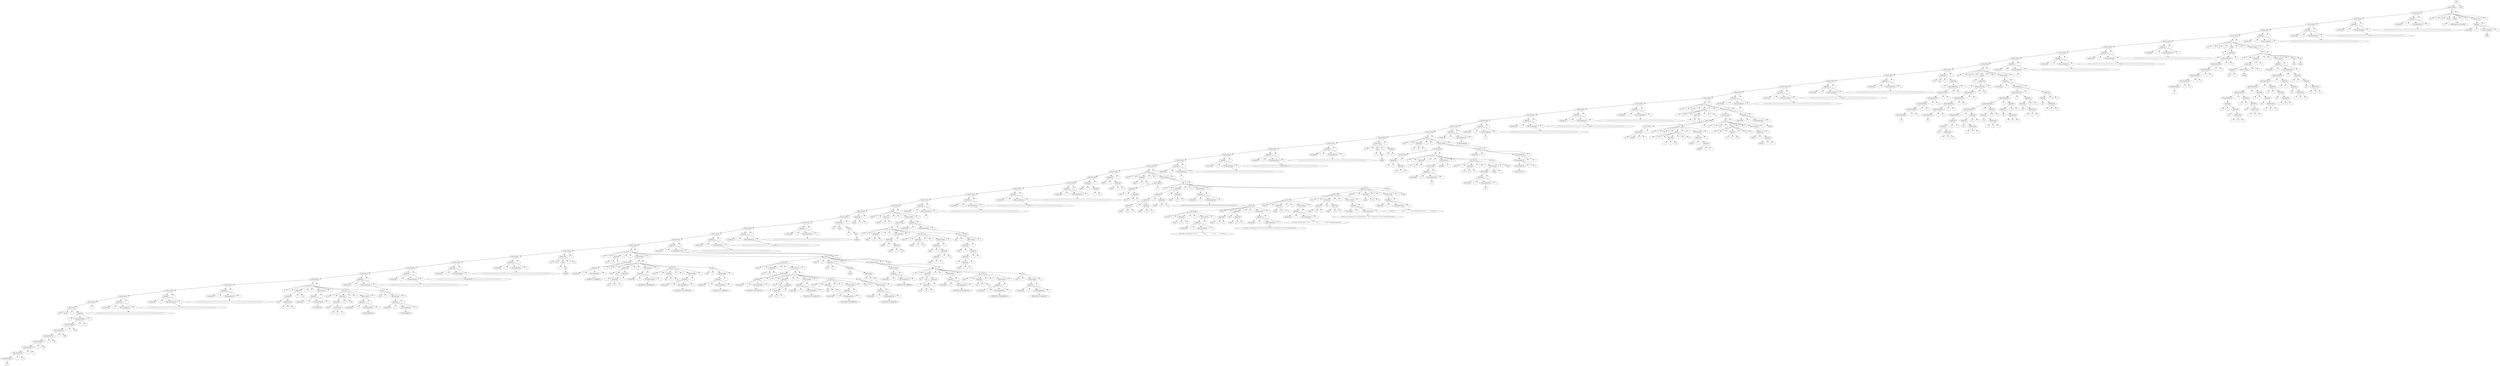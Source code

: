 digraph G {
n0[label="init"];
n1[label="instrucciones"];
n0->n1
n2[label="instrucciones"];
n1->n2
n3[label="instrucciones"];
n2->n3
n4[label="instrucciones"];
n3->n4
n5[label="instrucciones"];
n4->n5
n6[label="instrucciones"];
n5->n6
n7[label="instrucciones"];
n6->n7
n8[label="instrucciones"];
n7->n8
n9[label="instrucciones"];
n8->n9
n10[label="instrucciones"];
n9->n10
n11[label="instrucciones"];
n10->n11
n12[label="instrucciones"];
n11->n12
n13[label="instrucciones"];
n12->n13
n14[label="instrucciones"];
n13->n14
n15[label="instrucciones"];
n14->n15
n16[label="instrucciones"];
n15->n16
n17[label="instrucciones"];
n16->n17
n18[label="instrucciones"];
n17->n18
n19[label="instrucciones"];
n18->n19
n20[label="instrucciones"];
n19->n20
n21[label="instrucciones"];
n20->n21
n22[label="instrucciones"];
n21->n22
n23[label="instrucciones"];
n22->n23
n24[label="instrucciones"];
n23->n24
n25[label="instrucciones"];
n24->n25
n26[label="instrucciones"];
n25->n26
n27[label="instrucciones"];
n26->n27
n28[label="instrucciones"];
n27->n28
n29[label="instrucciones"];
n28->n29
n30[label="instrucciones"];
n29->n30
n31[label="instrucciones"];
n30->n31
n32[label="instrucciones"];
n31->n32
n33[label="instrucciones"];
n32->n33
n34[label="instrucciones"];
n33->n34
n35[label="instrucciones"];
n34->n35
n36[label="instrucciones"];
n35->n36
n37[label="instrucciones"];
n36->n37
n38[label="instrucciones"];
n37->n38
n39[label="instrucciones"];
n38->n39
n40[label="instrucciones"];
n39->n40
n41[label="instrucciones"];
n40->n41
n42[label="instrucciones"];
n41->n42
n43[label="instrucciones"];
n42->n43
n44[label="instrucciones"];
n43->n44
n45[label="instrucciones"];
n44->n45
n46[label="instrucciones"];
n45->n46
n47[label="instrucciones"];
n46->n47
n48[label="instrucciones"];
n47->n48
n49[label="instrucciones"];
n48->n49
n50[label="instrucciones"];
n49->n50
n51[label="instrucciones"];
n50->n51
n52[label="instrucciones"];
n51->n52
n53[label="instrucciones"];
n52->n53
n54[label="declaracion"];
n53->n54
n55[label="let"];
n54->n55
n56[label="array"];
n54->n56
n57[label="="];
n54->n57
n58[label="expresion"];
n54->n58
n59[label="["];
n58->n59
n60[label="lista parametros"];
n58->n60
n61[label="lista parametros"];
n60->n61
n62[label="lista parametros"];
n61->n62
n63[label="lista parametros"];
n62->n63
n64[label="lista parametros"];
n63->n64
n65[label="lista parametros"];
n64->n65
n66[label="lista parametros"];
n65->n66
n67[label="lista parametros"];
n66->n67
n68[label="32"];
n67->n68
n69[label=","];
n66->n69
n70[label="21"];
n66->n70
n71[label=","];
n65->n71
n72[label="7"];
n65->n72
n73[label=","];
n64->n73
n74[label="89"];
n64->n74
n75[label=","];
n63->n75
n76[label="56"];
n63->n76
n77[label=","];
n62->n77
n78[label="909"];
n62->n78
n79[label=","];
n61->n79
n80[label="109"];
n61->n80
n81[label=","];
n60->n81
n82[label="2"];
n60->n82
n83[label="]"];
n58->n83
n84[label=";"];
n53->n84
n85[label="imprimir"];
n52->n85
n86[label="console.log"];
n85->n86
n87[label="("];
n85->n87
n88[label="lista parametros"];
n85->n88
n89[label="======================================================================="];
n88->n89
n90[label=")"];
n85->n90
n91[label=";"];
n52->n91
n92[label="imprimir"];
n51->n92
n93[label="console.log"];
n92->n93
n94[label="("];
n92->n94
n95[label="lista parametros"];
n92->n95
n96[label="==================================IF==================================="];
n95->n96
n97[label=")"];
n92->n97
n98[label=";"];
n51->n98
n99[label="imprimir"];
n50->n99
n100[label="console.log"];
n99->n100
n101[label="("];
n99->n101
n102[label="lista parametros"];
n99->n102
n103[label="======================================================================="];
n102->n103
n104[label=")"];
n99->n104
n105[label=";"];
n50->n105
n106[label="if"];
n49->n106
n107[label="if"];
n106->n107
n108[label="("];
n106->n108
n109[label="expresion"];
n106->n109
n110[label="expresion"];
n109->n110
n111[label="array"];
n110->n111
n112[label="dimensiones"];
n110->n112
n113[label="["];
n112->n113
n114[label="4"];
n112->n114
n115[label="]"];
n112->n115
n116[label=">"];
n109->n116
n117[label="50"];
n109->n117
n118[label=")"];
n106->n118
n119[label="{"];
n106->n119
n120[label="instrucciones"];
n106->n120
n121[label="imprimir"];
n120->n121
n122[label="console.log"];
n121->n122
n123[label="("];
n121->n123
n124[label="lista parametros"];
n121->n124
n125[label="IF CORRECTO"];
n124->n125
n126[label=")"];
n121->n126
n127[label=";"];
n120->n127
n128[label="}"];
n106->n128
n129[label="else if"];
n106->n129
n130[label="else if"];
n129->n130
n131[label="("];
n129->n131
n132[label="expresion"];
n129->n132
n133[label="expresion"];
n132->n133
n134[label="array"];
n133->n134
n135[label="dimensiones"];
n133->n135
n136[label="["];
n135->n136
n137[label="4"];
n135->n137
n138[label="]"];
n135->n138
n139[label="==="];
n132->n139
n140[label="56"];
n132->n140
n141[label=")"];
n129->n141
n142[label="{"];
n129->n142
n143[label="instrucciones"];
n129->n143
n144[label="imprimir"];
n143->n144
n145[label="console.log"];
n144->n145
n146[label="("];
n144->n146
n147[label="lista parametros"];
n144->n147
n148[label="IF INCORRECTO"];
n147->n148
n149[label=")"];
n144->n149
n150[label=";"];
n143->n150
n151[label="}"];
n129->n151
n152[label="else"];
n106->n152
n153[label="else"];
n152->n153
n154[label="{"];
n152->n154
n155[label="instrucciones"];
n152->n155
n156[label="imprimir"];
n155->n156
n157[label="console.log"];
n156->n157
n158[label="("];
n156->n158
n159[label="lista parametros"];
n156->n159
n160[label="IF INCORRECTO"];
n159->n160
n161[label=")"];
n156->n161
n162[label=";"];
n155->n162
n163[label="}"];
n152->n163
n164[label=";"];
n49->n164
n165[label="imprimir"];
n48->n165
n166[label="console.log"];
n165->n166
n167[label="("];
n165->n167
n168[label="lista parametros"];
n165->n168
n169[label=""];
n168->n169
n170[label=")"];
n165->n170
n171[label=";"];
n48->n171
n172[label="imprimir"];
n47->n172
n173[label="console.log"];
n172->n173
n174[label="("];
n172->n174
n175[label="lista parametros"];
n172->n175
n176[label="======================================================================="];
n175->n176
n177[label=")"];
n172->n177
n178[label=";"];
n47->n178
n179[label="imprimir"];
n46->n179
n180[label="console.log"];
n179->n180
n181[label="("];
n179->n181
n182[label="lista parametros"];
n179->n182
n183[label="=============================IFs ANIDADOS=============================="];
n182->n183
n184[label=")"];
n179->n184
n185[label=";"];
n46->n185
n186[label="imprimir"];
n45->n186
n187[label="console.log"];
n186->n187
n188[label="("];
n186->n188
n189[label="lista parametros"];
n186->n189
n190[label="======================================================================="];
n189->n190
n191[label=")"];
n186->n191
n192[label=";"];
n45->n192
n193[label="declaracion"];
n44->n193
n194[label="let"];
n193->n194
n195[label="aux"];
n193->n195
n196[label="tipar"];
n193->n196
n197[label=":"];
n196->n197
n198[label="tipo"];
n196->n198
n199[label="number"];
n198->n199
n200[label="="];
n193->n200
n201[label="10"];
n193->n201
n202[label=";"];
n44->n202
n203[label="if"];
n43->n203
n204[label="if"];
n203->n204
n205[label="("];
n203->n205
n206[label="expresion"];
n203->n206
n207[label="aux"];
n206->n207
n208[label=">"];
n206->n208
n209[label="0"];
n206->n209
n210[label=")"];
n203->n210
n211[label="{"];
n203->n211
n212[label="instrucciones"];
n203->n212
n213[label="instrucciones"];
n212->n213
n214[label="imprimir"];
n213->n214
n215[label="console.log"];
n214->n215
n216[label="("];
n214->n216
n217[label="lista parametros"];
n214->n217
n218[label="PRIMER IF CORRECTO"];
n217->n218
n219[label=")"];
n214->n219
n220[label=";"];
n213->n220
n221[label="if"];
n212->n221
n222[label="if"];
n221->n222
n223[label="("];
n221->n223
n224[label="expresion"];
n221->n224
n225[label="true"];
n224->n225
n226[label="&&"];
n224->n226
n227[label="expresion"];
n224->n227
n228[label="("];
n227->n228
n229[label="expresion"];
n227->n229
n230[label="aux"];
n229->n230
n231[label="==="];
n229->n231
n232[label="1"];
n229->n232
n233[label=")"];
n227->n233
n234[label=")"];
n221->n234
n235[label="{"];
n221->n235
n236[label="instrucciones"];
n221->n236
n237[label="imprimir"];
n236->n237
n238[label="console.log"];
n237->n238
n239[label="("];
n237->n239
n240[label="lista parametros"];
n237->n240
n241[label="SEGUNDO IF INCORRECTO"];
n240->n241
n242[label=")"];
n237->n242
n243[label=";"];
n236->n243
n244[label="}"];
n221->n244
n245[label="else if"];
n221->n245
n246[label="else if"];
n245->n246
n247[label="("];
n245->n247
n248[label="expresion"];
n245->n248
n249[label="aux"];
n248->n249
n250[label=">"];
n248->n250
n251[label="10"];
n248->n251
n252[label=")"];
n245->n252
n253[label="{"];
n245->n253
n254[label="instrucciones"];
n245->n254
n255[label="imprimir"];
n254->n255
n256[label="console.log"];
n255->n256
n257[label="("];
n255->n257
n258[label="lista parametros"];
n255->n258
n259[label="SEGUNDO IF INCORRECTO"];
n258->n259
n260[label=")"];
n255->n260
n261[label=";"];
n254->n261
n262[label="}"];
n245->n262
n263[label="else"];
n221->n263
n264[label="else"];
n263->n264
n265[label="{"];
n263->n265
n266[label="instrucciones"];
n263->n266
n267[label="imprimir"];
n266->n267
n268[label="console.log"];
n267->n268
n269[label="("];
n267->n269
n270[label="lista parametros"];
n267->n270
n271[label="SEGUNDO IF CORRECTO"];
n270->n271
n272[label=")"];
n267->n272
n273[label=";"];
n266->n273
n274[label="}"];
n263->n274
n275[label=";"];
n212->n275
n276[label="}"];
n203->n276
n277[label="else if"];
n203->n277
n278[label="else if"];
n277->n278
n279[label="else if"];
n278->n279
n280[label="("];
n278->n280
n281[label="expresion"];
n278->n281
n282[label="aux"];
n281->n282
n283[label="<="];
n281->n283
n284[label="3"];
n281->n284
n285[label=")"];
n278->n285
n286[label="{"];
n278->n286
n287[label="instrucciones"];
n278->n287
n288[label="instrucciones"];
n287->n288
n289[label="imprimir"];
n288->n289
n290[label="console.log"];
n289->n290
n291[label="("];
n289->n291
n292[label="lista parametros"];
n289->n292
n293[label="PRIMER IF INCORRECTO"];
n292->n293
n294[label=")"];
n289->n294
n295[label=";"];
n288->n295
n296[label="if"];
n287->n296
n297[label="if"];
n296->n297
n298[label="("];
n296->n298
n299[label="expresion"];
n296->n299
n300[label="true"];
n299->n300
n301[label="&&"];
n299->n301
n302[label="expresion"];
n299->n302
n303[label="("];
n302->n303
n304[label="expresion"];
n302->n304
n305[label="aux"];
n304->n305
n306[label="==="];
n304->n306
n307[label="1"];
n304->n307
n308[label=")"];
n302->n308
n309[label=")"];
n296->n309
n310[label="{"];
n296->n310
n311[label="instrucciones"];
n296->n311
n312[label="imprimir"];
n311->n312
n313[label="console.log"];
n312->n313
n314[label="("];
n312->n314
n315[label="lista parametros"];
n312->n315
n316[label="SEGUNDO IF INCORRECTO"];
n315->n316
n317[label=")"];
n312->n317
n318[label=";"];
n311->n318
n319[label="}"];
n296->n319
n320[label="else if"];
n296->n320
n321[label="else if"];
n320->n321
n322[label="("];
n320->n322
n323[label="expresion"];
n320->n323
n324[label="aux"];
n323->n324
n325[label=">"];
n323->n325
n326[label="10"];
n323->n326
n327[label=")"];
n320->n327
n328[label="{"];
n320->n328
n329[label="instrucciones"];
n320->n329
n330[label="imprimir"];
n329->n330
n331[label="console.log"];
n330->n331
n332[label="("];
n330->n332
n333[label="lista parametros"];
n330->n333
n334[label="SEGUNDO IF INCORRECTO"];
n333->n334
n335[label=")"];
n330->n335
n336[label=";"];
n329->n336
n337[label="}"];
n320->n337
n338[label="else"];
n296->n338
n339[label="else"];
n338->n339
n340[label="{"];
n338->n340
n341[label="instrucciones"];
n338->n341
n342[label="imprimir"];
n341->n342
n343[label="console.log"];
n342->n343
n344[label="("];
n342->n344
n345[label="lista parametros"];
n342->n345
n346[label="SEGUNDO IF CORRECTO"];
n345->n346
n347[label=")"];
n342->n347
n348[label=";"];
n341->n348
n349[label="}"];
n338->n349
n350[label=";"];
n287->n350
n351[label="}"];
n278->n351
n352[label="else if"];
n277->n352
n353[label="("];
n277->n353
n354[label="expresion"];
n277->n354
n355[label="aux"];
n354->n355
n356[label="==="];
n354->n356
n357[label="expresion"];
n354->n357
n358[label="array"];
n357->n358
n359[label="dimensiones"];
n357->n359
n360[label="["];
n359->n360
n361[label="4"];
n359->n361
n362[label="]"];
n359->n362
n363[label=")"];
n277->n363
n364[label="{"];
n277->n364
n365[label="instrucciones"];
n277->n365
n366[label="instrucciones"];
n365->n366
n367[label="imprimir"];
n366->n367
n368[label="console.log"];
n367->n368
n369[label="("];
n367->n369
n370[label="lista parametros"];
n367->n370
n371[label="PRIMER IF INCORRECTO"];
n370->n371
n372[label=")"];
n367->n372
n373[label=";"];
n366->n373
n374[label="if"];
n365->n374
n375[label="if"];
n374->n375
n376[label="("];
n374->n376
n377[label="expresion"];
n374->n377
n378[label="true"];
n377->n378
n379[label="&&"];
n377->n379
n380[label="expresion"];
n377->n380
n381[label="("];
n380->n381
n382[label="expresion"];
n380->n382
n383[label="aux"];
n382->n383
n384[label="==="];
n382->n384
n385[label="1"];
n382->n385
n386[label=")"];
n380->n386
n387[label=")"];
n374->n387
n388[label="{"];
n374->n388
n389[label="instrucciones"];
n374->n389
n390[label="imprimir"];
n389->n390
n391[label="console.log"];
n390->n391
n392[label="("];
n390->n392
n393[label="lista parametros"];
n390->n393
n394[label="SEGUNDO IF INCORRECTO"];
n393->n394
n395[label=")"];
n390->n395
n396[label=";"];
n389->n396
n397[label="}"];
n374->n397
n398[label="else if"];
n374->n398
n399[label="else if"];
n398->n399
n400[label="("];
n398->n400
n401[label="expresion"];
n398->n401
n402[label="aux"];
n401->n402
n403[label=">"];
n401->n403
n404[label="10"];
n401->n404
n405[label=")"];
n398->n405
n406[label="{"];
n398->n406
n407[label="instrucciones"];
n398->n407
n408[label="imprimir"];
n407->n408
n409[label="console.log"];
n408->n409
n410[label="("];
n408->n410
n411[label="lista parametros"];
n408->n411
n412[label="SEGUNDO IF INCORRECTO"];
n411->n412
n413[label=")"];
n408->n413
n414[label=";"];
n407->n414
n415[label="}"];
n398->n415
n416[label="else"];
n374->n416
n417[label="else"];
n416->n417
n418[label="{"];
n416->n418
n419[label="instrucciones"];
n416->n419
n420[label="imprimir"];
n419->n420
n421[label="console.log"];
n420->n421
n422[label="("];
n420->n422
n423[label="lista parametros"];
n420->n423
n424[label="SEGUNDO IF CORRECTO"];
n423->n424
n425[label=")"];
n420->n425
n426[label=";"];
n419->n426
n427[label="}"];
n416->n427
n428[label=";"];
n365->n428
n429[label="}"];
n277->n429
n430[label="else"];
n203->n430
n431[label="none"];
n430->n431
n432[label=";"];
n43->n432
n433[label="imprimir"];
n42->n433
n434[label="console.log"];
n433->n434
n435[label="("];
n433->n435
n436[label="lista parametros"];
n433->n436
n437[label=""];
n436->n437
n438[label=")"];
n433->n438
n439[label=";"];
n42->n439
n440[label="imprimir"];
n41->n440
n441[label="console.log"];
n440->n441
n442[label="("];
n440->n442
n443[label="lista parametros"];
n440->n443
n444[label="======================================================================="];
n443->n444
n445[label=")"];
n440->n445
n446[label=";"];
n41->n446
n447[label="imprimir"];
n40->n447
n448[label="console.log"];
n447->n448
n449[label="("];
n447->n449
n450[label="lista parametros"];
n447->n450
n451[label="=================================WHILE================================="];
n450->n451
n452[label=")"];
n447->n452
n453[label=";"];
n40->n453
n454[label="imprimir"];
n39->n454
n455[label="console.log"];
n454->n455
n456[label="("];
n454->n456
n457[label="lista parametros"];
n454->n457
n458[label="======================================================================="];
n457->n458
n459[label=")"];
n454->n459
n460[label=";"];
n39->n460
n461[label="declaracion"];
n38->n461
n462[label="let"];
n461->n462
n463[label="index"];
n461->n463
n464[label="tipar"];
n461->n464
n465[label=":"];
n464->n465
n466[label="tipo"];
n464->n466
n467[label="number"];
n466->n467
n468[label=";"];
n38->n468
n469[label="asignacion"];
n37->n469
n470[label="index"];
n469->n470
n471[label="="];
n469->n471
n472[label="0"];
n469->n472
n473[label=";"];
n37->n473
n474[label="while"];
n36->n474
n475[label="while"];
n474->n475
n476[label="("];
n474->n476
n477[label="expresion"];
n474->n477
n478[label="index"];
n477->n478
n479[label=">="];
n477->n479
n480[label="0"];
n477->n480
n481[label=")"];
n474->n481
n482[label="{"];
n474->n482
n483[label="instrucciones"];
n474->n483
n484[label="instrucciones"];
n483->n484
n485[label="if"];
n484->n485
n486[label="if"];
n485->n486
n487[label="("];
n485->n487
n488[label="expresion"];
n485->n488
n489[label="index"];
n488->n489
n490[label="==="];
n488->n490
n491[label="0"];
n488->n491
n492[label=")"];
n485->n492
n493[label="{"];
n485->n493
n494[label="instrucciones"];
n485->n494
n495[label="asignacion"];
n494->n495
n496[label="index"];
n495->n496
n497[label="="];
n495->n497
n498[label="expresion"];
n495->n498
n499[label="index"];
n498->n499
n500[label="+"];
n498->n500
n501[label="100"];
n498->n501
n502[label=";"];
n494->n502
n503[label="}"];
n485->n503
n504[label="else if"];
n485->n504
n505[label="else if"];
n504->n505
n506[label="("];
n504->n506
n507[label="expresion"];
n504->n507
n508[label="index"];
n507->n508
n509[label=">"];
n507->n509
n510[label="50"];
n507->n510
n511[label=")"];
n504->n511
n512[label="{"];
n504->n512
n513[label="instrucciones"];
n504->n513
n514[label="asignacion"];
n513->n514
n515[label="index"];
n514->n515
n516[label="="];
n514->n516
n517[label="expresion"];
n514->n517
n518[label="expresion"];
n517->n518
n519[label="index"];
n518->n519
n520[label="/"];
n518->n520
n521[label="2"];
n518->n521
n522[label="-"];
n517->n522
n523[label="25"];
n517->n523
n524[label=";"];
n513->n524
n525[label="}"];
n504->n525
n526[label="else"];
n485->n526
n527[label="else"];
n526->n527
n528[label="{"];
n526->n528
n529[label="instrucciones"];
n526->n529
n530[label="asignacion"];
n529->n530
n531[label="index"];
n530->n531
n532[label="="];
n530->n532
n533[label="expresion"];
n530->n533
n534[label="expresion"];
n533->n534
n535[label="("];
n534->n535
n536[label="expresion"];
n534->n536
n537[label="index"];
n536->n537
n538[label="/"];
n536->n538
n539[label="2"];
n536->n539
n540[label=")"];
n534->n540
n541[label="-"];
n533->n541
n542[label="1"];
n533->n542
n543[label=";"];
n529->n543
n544[label="}"];
n526->n544
n545[label=";"];
n484->n545
n546[label="imprimir"];
n483->n546
n547[label="console.log"];
n546->n547
n548[label="("];
n546->n548
n549[label="lista parametros"];
n546->n549
n550[label="index"];
n549->n550
n551[label=")"];
n546->n551
n552[label=";"];
n483->n552
n553[label="}"];
n474->n553
n554[label=";"];
n36->n554
n555[label="imprimir"];
n35->n555
n556[label="console.log"];
n555->n556
n557[label="("];
n555->n557
n558[label="lista parametros"];
n555->n558
n559[label=""];
n558->n559
n560[label=")"];
n555->n560
n561[label=";"];
n35->n561
n562[label="imprimir"];
n34->n562
n563[label="console.log"];
n562->n563
n564[label="("];
n562->n564
n565[label="lista parametros"];
n562->n565
n566[label="======================================================================="];
n565->n566
n567[label=")"];
n562->n567
n568[label=";"];
n34->n568
n569[label="imprimir"];
n33->n569
n570[label="console.log"];
n569->n570
n571[label="("];
n569->n571
n572[label="lista parametros"];
n569->n572
n573[label="================================WHILE-2================================"];
n572->n573
n574[label=")"];
n569->n574
n575[label=";"];
n33->n575
n576[label="imprimir"];
n32->n576
n577[label="console.log"];
n576->n577
n578[label="("];
n576->n578
n579[label="lista parametros"];
n576->n579
n580[label="======================================================================="];
n579->n580
n581[label=")"];
n576->n581
n582[label=";"];
n32->n582
n583[label="asignacion"];
n31->n583
n584[label="index"];
n583->n584
n585[label="="];
n583->n585
n586[label="expresion"];
n583->n586
n587[label="-"];
n586->n587
n588[label="2"];
n586->n588
n589[label=";"];
n31->n589
n590[label="asignacion"];
n30->n590
n591[label="index"];
n590->n591
n592[label="="];
n590->n592
n593[label="expresion"];
n590->n593
n594[label="index"];
n593->n594
n595[label="+"];
n593->n595
n596[label="1"];
n593->n596
n597[label=";"];
n30->n597
n598[label="while"];
n29->n598
n599[label="while"];
n598->n599
n600[label="("];
n598->n600
n601[label="expresion"];
n598->n601
n602[label="index"];
n601->n602
n603[label="!=="];
n601->n603
n604[label="12"];
n601->n604
n605[label=")"];
n598->n605
n606[label="{"];
n598->n606
n607[label="instrucciones"];
n598->n607
n608[label="instrucciones"];
n607->n608
n609[label="asignacion"];
n608->n609
n610[label="index"];
n609->n610
n611[label="="];
n609->n611
n612[label="expresion"];
n609->n612
n613[label="index"];
n612->n613
n614[label="+"];
n612->n614
n615[label="1"];
n612->n615
n616[label=";"];
n608->n616
n617[label="if"];
n607->n617
n618[label="if"];
n617->n618
n619[label="("];
n617->n619
n620[label="expresion"];
n617->n620
n621[label="expresion"];
n620->n621
n622[label="expresion"];
n621->n622
n623[label="expresion"];
n622->n623
n624[label="index"];
n623->n624
n625[label="==="];
n623->n625
n626[label="0"];
n623->n626
n627[label="||"];
n622->n627
n628[label="expresion"];
n622->n628
n629[label="index"];
n628->n629
n630[label="==="];
n628->n630
n631[label="1"];
n628->n631
n632[label="||"];
n621->n632
n633[label="expresion"];
n621->n633
n634[label="index"];
n633->n634
n635[label="==="];
n633->n635
n636[label="11"];
n633->n636
n637[label="||"];
n620->n637
n638[label="expresion"];
n620->n638
n639[label="index"];
n638->n639
n640[label="==="];
n638->n640
n641[label="12"];
n638->n641
n642[label=")"];
n617->n642
n643[label="{"];
n617->n643
n644[label="instrucciones"];
n617->n644
n645[label="imprimir"];
n644->n645
n646[label="console.log"];
n645->n646
n647[label="("];
n645->n647
n648[label="lista parametros"];
n645->n648
n649[label="*********************************************************************************************************"];
n648->n649
n650[label=")"];
n645->n650
n651[label=";"];
n644->n651
n652[label="}"];
n617->n652
n653[label="else if"];
n617->n653
n654[label="else if"];
n653->n654
n655[label="else if"];
n654->n655
n656[label="else if"];
n655->n656
n657[label="else if"];
n656->n657
n658[label="else if"];
n657->n658
n659[label="("];
n657->n659
n660[label="expresion"];
n657->n660
n661[label="index"];
n660->n661
n662[label="==="];
n660->n662
n663[label="2"];
n660->n663
n664[label=")"];
n657->n664
n665[label="{"];
n657->n665
n666[label="instrucciones"];
n657->n666
n667[label="imprimir"];
n666->n667
n668[label="console.log"];
n667->n668
n669[label="("];
n667->n669
n670[label="lista parametros"];
n667->n670
n671[label="**********  ***************  ******                 ******                 ******              **********"];
n670->n671
n672[label=")"];
n667->n672
n673[label=";"];
n666->n673
n674[label="}"];
n657->n674
n675[label="else if"];
n656->n675
n676[label="("];
n656->n676
n677[label="expresion"];
n656->n677
n678[label="expresion"];
n677->n678
n679[label="index"];
n678->n679
n680[label=">="];
n678->n680
n681[label="3"];
n678->n681
n682[label="&&"];
n677->n682
n683[label="expresion"];
n677->n683
n684[label="index"];
n683->n684
n685[label="<="];
n683->n685
n686[label="5"];
n683->n686
n687[label=")"];
n656->n687
n688[label="{"];
n656->n688
n689[label="instrucciones"];
n656->n689
n690[label="imprimir"];
n689->n690
n691[label="console.log"];
n690->n691
n692[label="("];
n690->n692
n693[label="lista parametros"];
n690->n693
n694[label="**********  ***************  ******  *********************  *************  ******  **********************"];
n693->n694
n695[label=")"];
n690->n695
n696[label=";"];
n689->n696
n697[label="}"];
n656->n697
n698[label="else if"];
n655->n698
n699[label="("];
n655->n699
n700[label="expresion"];
n655->n700
n701[label="index"];
n700->n701
n702[label="==="];
n700->n702
n703[label="6"];
n700->n703
n704[label=")"];
n655->n704
n705[label="{"];
n655->n705
n706[label="instrucciones"];
n655->n706
n707[label="imprimir"];
n706->n707
n708[label="console.log"];
n707->n708
n709[label="("];
n707->n709
n710[label="lista parametros"];
n707->n710
n711[label="**********  ***************  ******                 ******                 ******  **********************"];
n710->n711
n712[label=")"];
n707->n712
n713[label=";"];
n706->n713
n714[label="}"];
n655->n714
n715[label="else if"];
n654->n715
n716[label="("];
n654->n716
n717[label="expresion"];
n654->n717
n718[label="expresion"];
n717->n718
n719[label="index"];
n718->n719
n720[label=">="];
n718->n720
n721[label="7"];
n718->n721
n722[label="&&"];
n717->n722
n723[label="expresion"];
n717->n723
n724[label="index"];
n723->n724
n725[label="<="];
n723->n725
n726[label="9"];
n723->n726
n727[label=")"];
n654->n727
n728[label="{"];
n654->n728
n729[label="instrucciones"];
n654->n729
n730[label="imprimir"];
n729->n730
n731[label="console.log"];
n730->n731
n732[label="("];
n730->n732
n733[label="lista parametros"];
n730->n733
n734[label="**********  ***************  ********************   ******  *************  ******  **********************"];
n733->n734
n735[label=")"];
n730->n735
n736[label=";"];
n729->n736
n737[label="}"];
n654->n737
n738[label="else if"];
n653->n738
n739[label="("];
n653->n739
n740[label="expresion"];
n653->n740
n741[label="index"];
n740->n741
n742[label="==="];
n740->n742
n743[label="10"];
n740->n743
n744[label=")"];
n653->n744
n745[label="{"];
n653->n745
n746[label="instrucciones"];
n653->n746
n747[label="imprimir"];
n746->n747
n748[label="console.log"];
n747->n748
n749[label="("];
n747->n749
n750[label="lista parametros"];
n747->n750
n751[label="**********                   ******                 ******  *************  ******              **********"];
n750->n751
n752[label=")"];
n747->n752
n753[label=";"];
n746->n753
n754[label="}"];
n653->n754
n755[label="else"];
n617->n755
n756[label="none"];
n755->n756
n757[label=";"];
n607->n757
n758[label="}"];
n598->n758
n759[label=";"];
n29->n759
n760[label="imprimir"];
n28->n760
n761[label="console.log"];
n760->n761
n762[label="("];
n760->n762
n763[label="lista parametros"];
n760->n763
n764[label=""];
n763->n764
n765[label=")"];
n760->n765
n766[label=";"];
n28->n766
n767[label="imprimir"];
n27->n767
n768[label="console.log"];
n767->n768
n769[label="("];
n767->n769
n770[label="lista parametros"];
n767->n770
n771[label="======================================================================="];
n770->n771
n772[label=")"];
n767->n772
n773[label=";"];
n27->n773
n774[label="imprimir"];
n26->n774
n775[label="console.log"];
n774->n775
n776[label="("];
n774->n776
n777[label="lista parametros"];
n774->n777
n778[label="=============================TRANSFERENCIA============================="];
n777->n778
n779[label=")"];
n774->n779
n780[label=";"];
n26->n780
n781[label="imprimir"];
n25->n781
n782[label="console.log"];
n781->n782
n783[label="("];
n781->n783
n784[label="lista parametros"];
n781->n784
n785[label="======================================================================="];
n784->n785
n786[label=")"];
n781->n786
n787[label=";"];
n25->n787
n788[label="declaracion"];
n24->n788
n789[label="let"];
n788->n789
n790[label="a"];
n788->n790
n791[label="tipar"];
n788->n791
n792[label=":"];
n791->n792
n793[label="tipo"];
n791->n793
n794[label="number"];
n793->n794
n795[label="="];
n788->n795
n796[label="expresion"];
n788->n796
n797[label="-"];
n796->n797
n798[label="1"];
n796->n798
n799[label=";"];
n24->n799
n800[label="while"];
n23->n800
n801[label="while"];
n800->n801
n802[label="("];
n800->n802
n803[label="expresion"];
n800->n803
n804[label="a"];
n803->n804
n805[label="<"];
n803->n805
n806[label="5"];
n803->n806
n807[label=")"];
n800->n807
n808[label="{"];
n800->n808
n809[label="instrucciones"];
n800->n809
n810[label="instrucciones"];
n809->n810
n811[label="instrucciones"];
n810->n811
n812[label="asignacion"];
n811->n812
n813[label="a"];
n812->n813
n814[label="="];
n812->n814
n815[label="expresion"];
n812->n815
n816[label="a"];
n815->n816
n817[label="+"];
n815->n817
n818[label="1"];
n815->n818
n819[label=";"];
n811->n819
n820[label="if"];
n810->n820
n821[label="if"];
n820->n821
n822[label="("];
n820->n822
n823[label="expresion"];
n820->n823
n824[label="a"];
n823->n824
n825[label="==="];
n823->n825
n826[label="3"];
n823->n826
n827[label=")"];
n820->n827
n828[label="{"];
n820->n828
n829[label="instrucciones"];
n820->n829
n830[label="instrucciones"];
n829->n830
n831[label="imprimir"];
n830->n831
n832[label="console.log"];
n831->n832
n833[label="("];
n831->n833
n834[label="lista parametros"];
n831->n834
n835[label="a"];
n834->n835
n836[label=")"];
n831->n836
n837[label=";"];
n830->n837
n838[label="continue"];
n829->n838
n839[label=";"];
n829->n839
n840[label="}"];
n820->n840
n841[label="else if"];
n820->n841
n842[label="else if"];
n841->n842
n843[label="("];
n841->n843
n844[label="expresion"];
n841->n844
n845[label="a"];
n844->n845
n846[label="==="];
n844->n846
n847[label="4"];
n844->n847
n848[label=")"];
n841->n848
n849[label="{"];
n841->n849
n850[label="instrucciones"];
n841->n850
n851[label="instrucciones"];
n850->n851
n852[label="imprimir"];
n851->n852
n853[label="console.log"];
n852->n853
n854[label="("];
n852->n854
n855[label="lista parametros"];
n852->n855
n856[label="b"];
n855->n856
n857[label=")"];
n852->n857
n858[label=";"];
n851->n858
n859[label="break"];
n850->n859
n860[label=";"];
n850->n860
n861[label="}"];
n841->n861
n862[label="else"];
n820->n862
n863[label="none"];
n862->n863
n864[label=";"];
n810->n864
n865[label="imprimir"];
n809->n865
n866[label="console.log"];
n865->n866
n867[label="("];
n865->n867
n868[label="lista parametros"];
n865->n868
n869[label="lista parametros"];
n868->n869
n870[label="lista parametros"];
n869->n870
n871[label="El valor de a es: "];
n870->n871
n872[label=","];
n869->n872
n873[label="a"];
n869->n873
n874[label=","];
n868->n874
n875[label=", "];
n868->n875
n876[label=")"];
n865->n876
n877[label=";"];
n809->n877
n878[label="}"];
n800->n878
n879[label=";"];
n23->n879
n880[label="imprimir"];
n22->n880
n881[label="console.log"];
n880->n881
n882[label="("];
n880->n882
n883[label="lista parametros"];
n880->n883
n884[label="Se debió imprimir"];
n883->n884
n885[label=")"];
n880->n885
n886[label=";"];
n22->n886
n887[label="imprimir"];
n21->n887
n888[label="console.log"];
n887->n888
n889[label="("];
n887->n889
n890[label="lista parametros"];
n887->n890
n891[label=""];
n890->n891
n892[label=")"];
n887->n892
n893[label=";"];
n21->n893
n894[label="imprimir"];
n20->n894
n895[label="console.log"];
n894->n895
n896[label="("];
n894->n896
n897[label="lista parametros"];
n894->n897
n898[label="======================================================================="];
n897->n898
n899[label=")"];
n894->n899
n900[label=";"];
n20->n900
n901[label="imprimir"];
n19->n901
n902[label="console.log"];
n901->n902
n903[label="("];
n901->n903
n904[label="lista parametros"];
n901->n904
n905[label="==================================FOR=================================="];
n904->n905
n906[label=")"];
n901->n906
n907[label=";"];
n19->n907
n908[label="imprimir"];
n18->n908
n909[label="console.log"];
n908->n909
n910[label="("];
n908->n910
n911[label="lista parametros"];
n908->n911
n912[label="======================================================================="];
n911->n912
n913[label=")"];
n908->n913
n914[label=";"];
n18->n914
n915[label="for"];
n17->n915
n916[label="for"];
n915->n916
n917[label="("];
n915->n917
n918[label="let"];
n915->n918
n919[label="i"];
n915->n919
n920[label="rango"];
n915->n920
n921[label="="];
n920->n921
n922[label="0"];
n920->n922
n923[label=";"];
n920->n923
n924[label="expresion"];
n920->n924
n925[label="i"];
n924->n925
n926[label="<="];
n924->n926
n927[label="9"];
n924->n927
n928[label=";"];
n920->n928
n929[label="i"];
n920->n929
n930[label="++"];
n920->n930
n931[label=")"];
n915->n931
n932[label="{"];
n915->n932
n933[label="instrucciones"];
n915->n933
n934[label="instrucciones"];
n933->n934
n935[label="instrucciones"];
n934->n935
n936[label="instrucciones"];
n935->n936
n937[label="declaracion"];
n936->n937
n938[label="let"];
n937->n938
n939[label="output"];
n937->n939
n940[label="="];
n937->n940
n941[label=""];
n937->n941
n942[label=";"];
n936->n942
n943[label="for"];
n935->n943
n944[label="for"];
n943->n944
n945[label="("];
n943->n945
n946[label="let"];
n943->n946
n947[label="j"];
n943->n947
n948[label="rango"];
n943->n948
n949[label="="];
n948->n949
n950[label="0"];
n948->n950
n951[label=";"];
n948->n951
n952[label="expresion"];
n948->n952
n953[label="j"];
n952->n953
n954[label="<"];
n952->n954
n955[label="10"];
n952->n955
n956[label=";"];
n948->n956
n957[label="j"];
n948->n957
n958[label="++"];
n948->n958
n959[label=")"];
n943->n959
n960[label="{"];
n943->n960
n961[label="instrucciones"];
n943->n961
n962[label="asignacion"];
n961->n962
n963[label="output"];
n962->n963
n964[label="="];
n962->n964
n965[label="expresion"];
n962->n965
n966[label="output"];
n965->n966
n967[label="+"];
n965->n967
n968[label=" "];
n965->n968
n969[label=";"];
n961->n969
n970[label="}"];
n943->n970
n971[label=";"];
n935->n971
n972[label="for"];
n934->n972
n973[label="for"];
n972->n973
n974[label="("];
n972->n974
n975[label="let"];
n972->n975
n976[label="k"];
n972->n976
n977[label="rango"];
n972->n977
n978[label="="];
n977->n978
n979[label="0"];
n977->n979
n980[label=";"];
n977->n980
n981[label="expresion"];
n977->n981
n982[label="k"];
n981->n982
n983[label="<"];
n981->n983
n984[label="10"];
n981->n984
n985[label=";"];
n977->n985
n986[label="k"];
n977->n986
n987[label="++"];
n977->n987
n988[label=")"];
n972->n988
n989[label="{"];
n972->n989
n990[label="instrucciones"];
n972->n990
n991[label="asignacion"];
n990->n991
n992[label="output"];
n991->n992
n993[label="="];
n991->n993
n994[label="expresion"];
n991->n994
n995[label="output"];
n994->n995
n996[label="+"];
n994->n996
n997[label="* "];
n994->n997
n998[label=";"];
n990->n998
n999[label="}"];
n972->n999
n1000[label=";"];
n934->n1000
n1001[label="imprimir"];
n933->n1001
n1002[label="console.log"];
n1001->n1002
n1003[label="("];
n1001->n1003
n1004[label="lista parametros"];
n1001->n1004
n1005[label="output"];
n1004->n1005
n1006[label=")"];
n1001->n1006
n1007[label=";"];
n933->n1007
n1008[label="}"];
n915->n1008
n1009[label=";"];
n17->n1009
n1010[label="imprimir"];
n16->n1010
n1011[label="console.log"];
n1010->n1011
n1012[label="("];
n1010->n1012
n1013[label="lista parametros"];
n1010->n1013
n1014[label=""];
n1013->n1014
n1015[label=")"];
n1010->n1015
n1016[label=";"];
n16->n1016
n1017[label="imprimir"];
n15->n1017
n1018[label="console.log"];
n1017->n1018
n1019[label="("];
n1017->n1019
n1020[label="lista parametros"];
n1017->n1020
n1021[label="======================================================================="];
n1020->n1021
n1022[label=")"];
n1017->n1022
n1023[label=";"];
n15->n1023
n1024[label="imprimir"];
n14->n1024
n1025[label="console.log"];
n1024->n1025
n1026[label="("];
n1024->n1026
n1027[label="lista parametros"];
n1024->n1027
n1028[label="=================================FOR-2================================="];
n1027->n1028
n1029[label=")"];
n1024->n1029
n1030[label=";"];
n14->n1030
n1031[label="imprimir"];
n13->n1031
n1032[label="console.log"];
n1031->n1032
n1033[label="("];
n1031->n1033
n1034[label="lista parametros"];
n1031->n1034
n1035[label="======================================================================="];
n1034->n1035
n1036[label=")"];
n1031->n1036
n1037[label=";"];
n13->n1037
n1038[label="declaracion"];
n12->n1038
n1039[label="let"];
n1038->n1039
n1040[label="arr"];
n1038->n1040
n1041[label="="];
n1038->n1041
n1042[label="expresion"];
n1038->n1042
n1043[label="["];
n1042->n1043
n1044[label="lista parametros"];
n1042->n1044
n1045[label="lista parametros"];
n1044->n1045
n1046[label="lista parametros"];
n1045->n1046
n1047[label="lista parametros"];
n1046->n1047
n1048[label="lista parametros"];
n1047->n1048
n1049[label="lista parametros"];
n1048->n1049
n1050[label="1"];
n1049->n1050
n1051[label=","];
n1048->n1051
n1052[label="2"];
n1048->n1052
n1053[label=","];
n1047->n1053
n1054[label="3"];
n1047->n1054
n1055[label=","];
n1046->n1055
n1056[label="4"];
n1046->n1056
n1057[label=","];
n1045->n1057
n1058[label="5"];
n1045->n1058
n1059[label=","];
n1044->n1059
n1060[label="6"];
n1044->n1060
n1061[label="]"];
n1042->n1061
n1062[label=";"];
n12->n1062
n1063[label="for"];
n11->n1063
n1064[label="for"];
n1063->n1064
n1065[label="("];
n1063->n1065
n1066[label="let"];
n1063->n1066
n1067[label="i"];
n1063->n1067
n1068[label="rango"];
n1063->n1068
n1069[label="of"];
n1068->n1069
n1070[label="expresion"];
n1068->n1070
n1071[label="["];
n1070->n1071
n1072[label="lista parametros"];
n1070->n1072
n1073[label="lista parametros"];
n1072->n1073
n1074[label="lista parametros"];
n1073->n1074
n1075[label="lista parametros"];
n1074->n1075
n1076[label="lista parametros"];
n1075->n1076
n1077[label="lista parametros"];
n1076->n1077
n1078[label="1"];
n1077->n1078
n1079[label=","];
n1076->n1079
n1080[label="2"];
n1076->n1080
n1081[label=","];
n1075->n1081
n1082[label="3"];
n1075->n1082
n1083[label=","];
n1074->n1083
n1084[label="4"];
n1074->n1084
n1085[label=","];
n1073->n1085
n1086[label="5"];
n1073->n1086
n1087[label=","];
n1072->n1087
n1088[label="6"];
n1072->n1088
n1089[label="]"];
n1070->n1089
n1090[label=")"];
n1063->n1090
n1091[label="{"];
n1063->n1091
n1092[label="instrucciones"];
n1063->n1092
n1093[label="imprimir"];
n1092->n1093
n1094[label="console.log"];
n1093->n1094
n1095[label="("];
n1093->n1095
n1096[label="lista parametros"];
n1093->n1096
n1097[label="lista parametros"];
n1096->n1097
n1098[label="lista parametros"];
n1097->n1098
n1099[label="lista parametros"];
n1098->n1099
n1100[label="lista parametros"];
n1099->n1100
n1101[label="lista parametros"];
n1100->n1101
n1102[label="expresion"];
n1101->n1102
n1103[label="expresion"];
n1102->n1103
n1104[label="arr"];
n1103->n1104
n1105[label="dimensiones"];
n1103->n1105
n1106[label="["];
n1105->n1106
n1107[label="i"];
n1105->n1107
n1108[label="]"];
n1105->n1108
n1109[label="==="];
n1102->n1109
n1110[label="1"];
n1102->n1110
n1111[label=","];
n1100->n1111
n1112[label="expresion"];
n1100->n1112
n1113[label="expresion"];
n1112->n1113
n1114[label="arr"];
n1113->n1114
n1115[label="dimensiones"];
n1113->n1115
n1116[label="["];
n1115->n1116
n1117[label="i"];
n1115->n1117
n1118[label="]"];
n1115->n1118
n1119[label="==="];
n1112->n1119
n1120[label="2"];
n1112->n1120
n1121[label=","];
n1099->n1121
n1122[label="expresion"];
n1099->n1122
n1123[label="expresion"];
n1122->n1123
n1124[label="arr"];
n1123->n1124
n1125[label="dimensiones"];
n1123->n1125
n1126[label="["];
n1125->n1126
n1127[label="i"];
n1125->n1127
n1128[label="]"];
n1125->n1128
n1129[label="==="];
n1122->n1129
n1130[label="3"];
n1122->n1130
n1131[label=","];
n1098->n1131
n1132[label="expresion"];
n1098->n1132
n1133[label="expresion"];
n1132->n1133
n1134[label="arr"];
n1133->n1134
n1135[label="dimensiones"];
n1133->n1135
n1136[label="["];
n1135->n1136
n1137[label="i"];
n1135->n1137
n1138[label="]"];
n1135->n1138
n1139[label="==="];
n1132->n1139
n1140[label="4"];
n1132->n1140
n1141[label=","];
n1097->n1141
n1142[label="expresion"];
n1097->n1142
n1143[label="expresion"];
n1142->n1143
n1144[label="arr"];
n1143->n1144
n1145[label="dimensiones"];
n1143->n1145
n1146[label="["];
n1145->n1146
n1147[label="i"];
n1145->n1147
n1148[label="]"];
n1145->n1148
n1149[label="==="];
n1142->n1149
n1150[label="5"];
n1142->n1150
n1151[label=","];
n1096->n1151
n1152[label="expresion"];
n1096->n1152
n1153[label="expresion"];
n1152->n1153
n1154[label="arr"];
n1153->n1154
n1155[label="dimensiones"];
n1153->n1155
n1156[label="["];
n1155->n1156
n1157[label="i"];
n1155->n1157
n1158[label="]"];
n1155->n1158
n1159[label="==="];
n1152->n1159
n1160[label="6"];
n1152->n1160
n1161[label=")"];
n1093->n1161
n1162[label=";"];
n1092->n1162
n1163[label="}"];
n1063->n1163
n1164[label=";"];
n11->n1164
n1165[label="imprimir"];
n10->n1165
n1166[label="console.log"];
n1165->n1166
n1167[label="("];
n1165->n1167
n1168[label="lista parametros"];
n1165->n1168
n1169[label=""];
n1168->n1169
n1170[label=")"];
n1165->n1170
n1171[label=";"];
n10->n1171
n1172[label="imprimir"];
n9->n1172
n1173[label="console.log"];
n1172->n1173
n1174[label="("];
n1172->n1174
n1175[label="lista parametros"];
n1172->n1175
n1176[label="======================================================================="];
n1175->n1176
n1177[label=")"];
n1172->n1177
n1178[label=";"];
n9->n1178
n1179[label="imprimir"];
n8->n1179
n1180[label="console.log"];
n1179->n1180
n1181[label="("];
n1179->n1181
n1182[label="lista parametros"];
n1179->n1182
n1183[label="=================================FOR-3================================="];
n1182->n1183
n1184[label=")"];
n1179->n1184
n1185[label=";"];
n8->n1185
n1186[label="imprimir"];
n7->n1186
n1187[label="console.log"];
n1186->n1187
n1188[label="("];
n1186->n1188
n1189[label="lista parametros"];
n1186->n1189
n1190[label="======================================================================="];
n1189->n1190
n1191[label=")"];
n1186->n1191
n1192[label=";"];
n7->n1192
n1193[label="for"];
n6->n1193
n1194[label="for"];
n1193->n1194
n1195[label="("];
n1193->n1195
n1196[label="let"];
n1193->n1196
n1197[label="e"];
n1193->n1197
n1198[label="rango"];
n1193->n1198
n1199[label="in"];
n1198->n1199
n1200[label="expresion"];
n1198->n1200
n1201[label="["];
n1200->n1201
n1202[label="lista parametros"];
n1200->n1202
n1203[label="lista parametros"];
n1202->n1203
n1204[label="lista parametros"];
n1203->n1204
n1205[label="lista parametros"];
n1204->n1205
n1206[label="lista parametros"];
n1205->n1206
n1207[label="lista parametros"];
n1206->n1207
n1208[label="1"];
n1207->n1208
n1209[label=","];
n1206->n1209
n1210[label="2"];
n1206->n1210
n1211[label=","];
n1205->n1211
n1212[label="3"];
n1205->n1212
n1213[label=","];
n1204->n1213
n1214[label="4"];
n1204->n1214
n1215[label=","];
n1203->n1215
n1216[label="5"];
n1203->n1216
n1217[label=","];
n1202->n1217
n1218[label="6"];
n1202->n1218
n1219[label="]"];
n1200->n1219
n1220[label=")"];
n1193->n1220
n1221[label="{"];
n1193->n1221
n1222[label="instrucciones"];
n1193->n1222
n1223[label="if"];
n1222->n1223
n1224[label="if"];
n1223->n1224
n1225[label="("];
n1223->n1225
n1226[label="expresion"];
n1223->n1226
n1227[label="expresion"];
n1226->n1227
n1228[label="expresion"];
n1227->n1228
n1229[label="arr"];
n1228->n1229
n1230[label="."];
n1228->n1230
n1231[label="funcion nativa"];
n1227->n1231
n1232[label="length"];
n1231->n1232
n1233[label="("];
n1227->n1233
n1234[label=")"];
n1227->n1234
n1235[label=">"];
n1226->n1235
n1236[label="e"];
n1226->n1236
n1237[label=")"];
n1223->n1237
n1238[label="{"];
n1223->n1238
n1239[label="instrucciones"];
n1223->n1239
n1240[label="imprimir"];
n1239->n1240
n1241[label="console.log"];
n1240->n1241
n1242[label="("];
n1240->n1242
n1243[label="lista parametros"];
n1240->n1243
n1244[label="lista parametros"];
n1243->n1244
n1245[label="lista parametros"];
n1244->n1245
n1246[label="lista parametros"];
n1245->n1246
n1247[label="lista parametros"];
n1246->n1247
n1248[label="lista parametros"];
n1247->n1248
n1249[label="expresion"];
n1248->n1249
n1250[label="e"];
n1249->n1250
n1251[label="+"];
n1249->n1251
n1252[label="expresion"];
n1249->n1252
n1253[label="arr"];
n1252->n1253
n1254[label="dimensiones"];
n1252->n1254
n1255[label="["];
n1254->n1255
n1256[label="e"];
n1254->n1256
n1257[label="]"];
n1254->n1257
n1258[label=","];
n1247->n1258
n1259[label="expresion"];
n1247->n1259
n1260[label="e"];
n1259->n1260
n1261[label="+"];
n1259->n1261
n1262[label="expresion"];
n1259->n1262
n1263[label="arr"];
n1262->n1263
n1264[label="dimensiones"];
n1262->n1264
n1265[label="["];
n1264->n1265
n1266[label="e"];
n1264->n1266
n1267[label="]"];
n1264->n1267
n1268[label=","];
n1246->n1268
n1269[label="expresion"];
n1246->n1269
n1270[label="e"];
n1269->n1270
n1271[label="+"];
n1269->n1271
n1272[label="expresion"];
n1269->n1272
n1273[label="arr"];
n1272->n1273
n1274[label="dimensiones"];
n1272->n1274
n1275[label="["];
n1274->n1275
n1276[label="e"];
n1274->n1276
n1277[label="]"];
n1274->n1277
n1278[label=","];
n1245->n1278
n1279[label="expresion"];
n1245->n1279
n1280[label="e"];
n1279->n1280
n1281[label="+"];
n1279->n1281
n1282[label="expresion"];
n1279->n1282
n1283[label="arr"];
n1282->n1283
n1284[label="dimensiones"];
n1282->n1284
n1285[label="["];
n1284->n1285
n1286[label="e"];
n1284->n1286
n1287[label="]"];
n1284->n1287
n1288[label=","];
n1244->n1288
n1289[label="expresion"];
n1244->n1289
n1290[label="e"];
n1289->n1290
n1291[label="+"];
n1289->n1291
n1292[label="expresion"];
n1289->n1292
n1293[label="arr"];
n1292->n1293
n1294[label="dimensiones"];
n1292->n1294
n1295[label="["];
n1294->n1295
n1296[label="e"];
n1294->n1296
n1297[label="]"];
n1294->n1297
n1298[label=","];
n1243->n1298
n1299[label="expresion"];
n1243->n1299
n1300[label="e"];
n1299->n1300
n1301[label="+"];
n1299->n1301
n1302[label="expresion"];
n1299->n1302
n1303[label="arr"];
n1302->n1303
n1304[label="dimensiones"];
n1302->n1304
n1305[label="["];
n1304->n1305
n1306[label="e"];
n1304->n1306
n1307[label="]"];
n1304->n1307
n1308[label=")"];
n1240->n1308
n1309[label=";"];
n1239->n1309
n1310[label="}"];
n1223->n1310
n1311[label="else"];
n1223->n1311
n1312[label="none"];
n1311->n1312
n1313[label="else"];
n1223->n1313
n1314[label="none"];
n1313->n1314
n1315[label=";"];
n1222->n1315
n1316[label="}"];
n1193->n1316
n1317[label=";"];
n6->n1317
n1318[label="imprimir"];
n5->n1318
n1319[label="console.log"];
n1318->n1319
n1320[label="("];
n1318->n1320
n1321[label="lista parametros"];
n1318->n1321
n1322[label=""];
n1321->n1322
n1323[label=")"];
n1318->n1323
n1324[label=";"];
n5->n1324
n1325[label="imprimir"];
n4->n1325
n1326[label="console.log"];
n1325->n1326
n1327[label="("];
n1325->n1327
n1328[label="lista parametros"];
n1325->n1328
n1329[label="======================================================================="];
n1328->n1329
n1330[label=")"];
n1325->n1330
n1331[label=";"];
n4->n1331
n1332[label="imprimir"];
n3->n1332
n1333[label="console.log"];
n1332->n1333
n1334[label="("];
n1332->n1334
n1335[label="lista parametros"];
n1332->n1335
n1336[label="=================================FOR-4================================="];
n1335->n1336
n1337[label=")"];
n1332->n1337
n1338[label=";"];
n3->n1338
n1339[label="imprimir"];
n2->n1339
n1340[label="console.log"];
n1339->n1340
n1341[label="("];
n1339->n1341
n1342[label="lista parametros"];
n1339->n1342
n1343[label="======================================================================="];
n1342->n1343
n1344[label=")"];
n1339->n1344
n1345[label=";"];
n2->n1345
n1346[label="for"];
n1->n1346
n1347[label="for"];
n1346->n1347
n1348[label="("];
n1346->n1348
n1349[label="let"];
n1346->n1349
n1350[label="letra"];
n1346->n1350
n1351[label="rango"];
n1346->n1351
n1352[label="of"];
n1351->n1352
n1353[label="Calificacion de Intermedio"];
n1351->n1353
n1354[label=")"];
n1346->n1354
n1355[label="{"];
n1346->n1355
n1356[label="instrucciones"];
n1346->n1356
n1357[label="imprimir"];
n1356->n1357
n1358[label="console.log"];
n1357->n1358
n1359[label="("];
n1357->n1359
n1360[label="lista parametros"];
n1357->n1360
n1361[label="letra"];
n1360->n1361
n1362[label=")"];
n1357->n1362
n1363[label=";"];
n1356->n1363
n1364[label="}"];
n1346->n1364
n1365[label=";"];
n1->n1365
n1366[label="EOF"];
n0->n1366
}